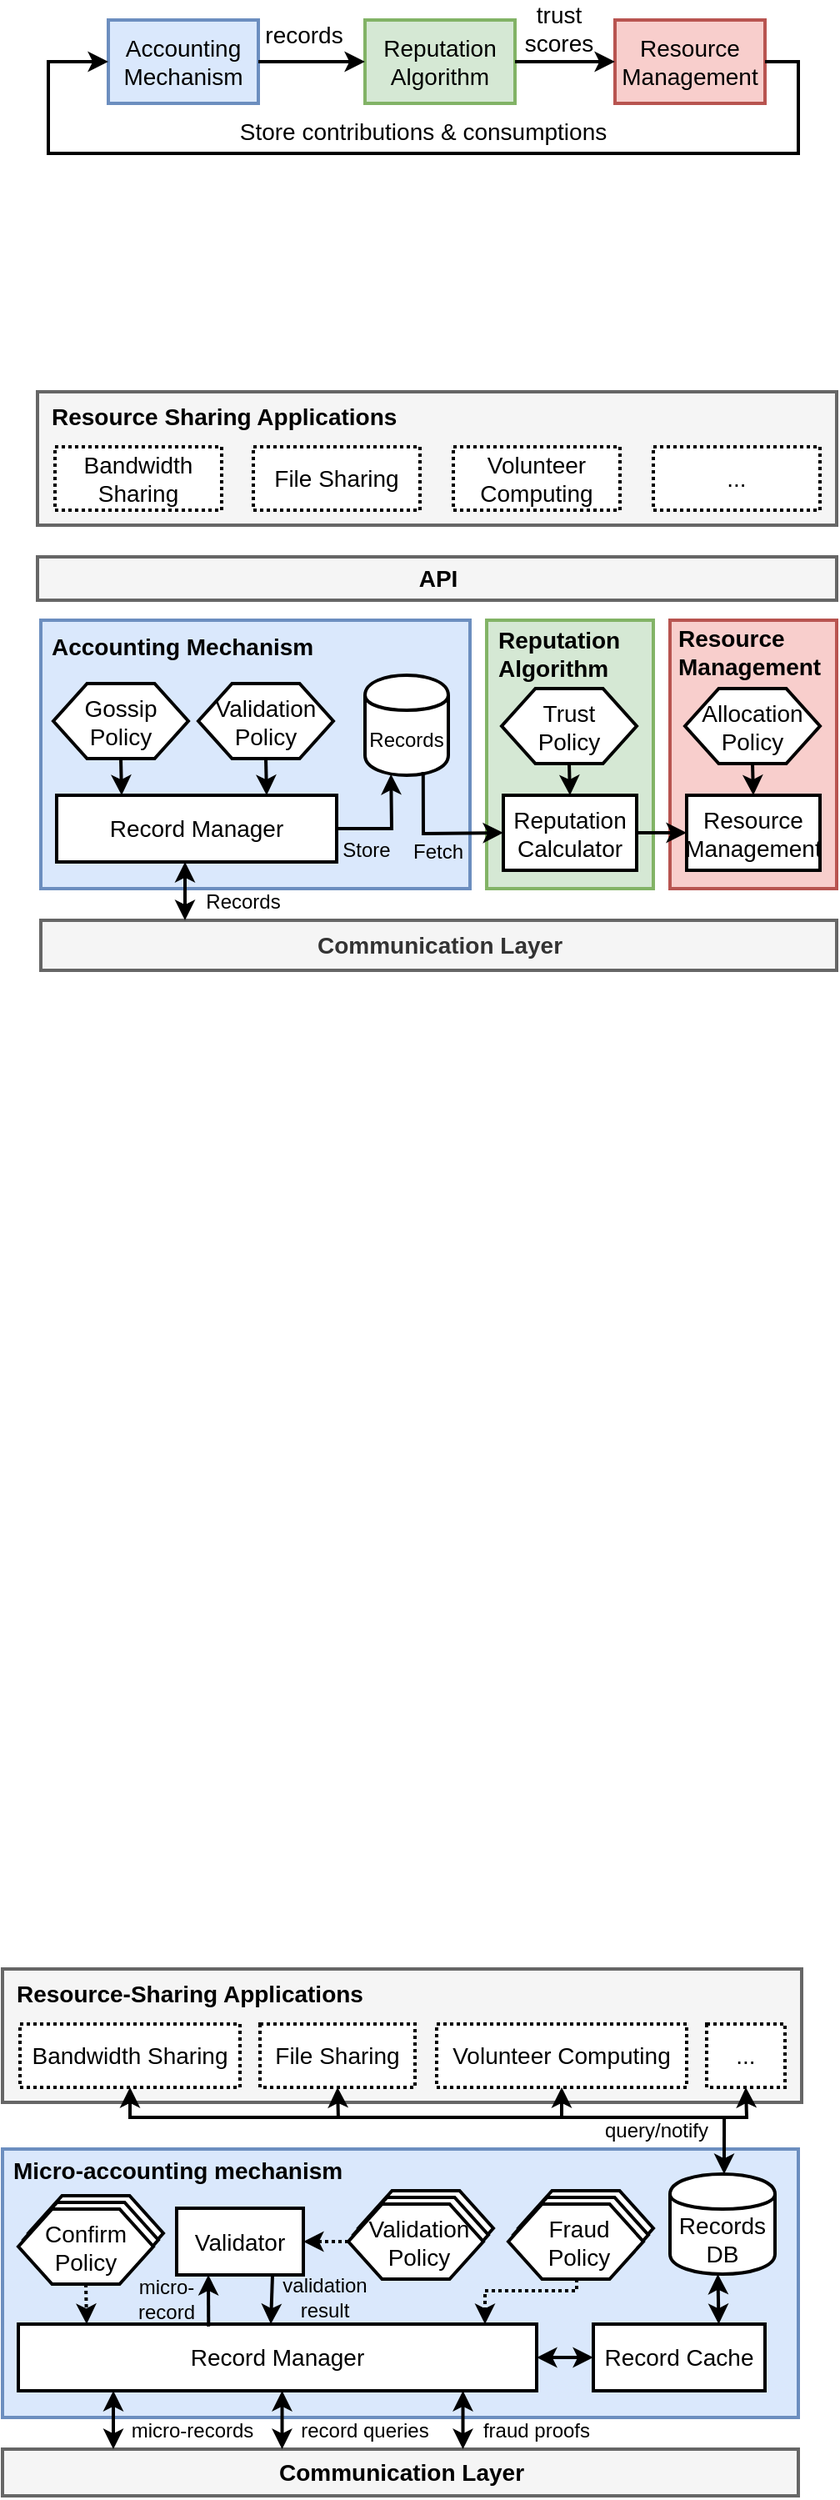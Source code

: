 <mxfile version="13.3.9" type="device"><diagram id="RrveOUEFvuONZCSii_6v" name="Page-1"><mxGraphModel dx="1082" dy="637" grid="1" gridSize="10" guides="1" tooltips="1" connect="1" arrows="1" fold="1" page="1" pageScale="1" pageWidth="827" pageHeight="1169" math="0" shadow="0"><root><mxCell id="0"/><mxCell id="1" parent="0"/><mxCell id="5gtxCK8txCuYHOEjwsfB-2" value="" style="rounded=0;whiteSpace=wrap;html=1;strokeColor=#6c8ebf;strokeWidth=2;fontSize=14;fillColor=#dae8fc;" parent="1" vertex="1"><mxGeometry x="59.5" y="1387" width="477.5" height="161" as="geometry"/></mxCell><mxCell id="aqNS3pGGL9lltH4Opqbt-17" value="" style="shape=hexagon;perimeter=hexagonPerimeter2;whiteSpace=wrap;html=1;strokeColor=#000000;strokeWidth=2;fontSize=14;spacingLeft=4;" vertex="1" parent="1"><mxGeometry x="369" y="1412" width="81" height="45" as="geometry"/></mxCell><mxCell id="aqNS3pGGL9lltH4Opqbt-16" value="" style="shape=hexagon;perimeter=hexagonPerimeter2;whiteSpace=wrap;html=1;strokeColor=#000000;strokeWidth=2;fontSize=14;spacingLeft=4;" vertex="1" parent="1"><mxGeometry x="366" y="1416" width="81" height="45" as="geometry"/></mxCell><mxCell id="aqNS3pGGL9lltH4Opqbt-15" value="Fraud&lt;br&gt;Policy" style="shape=hexagon;perimeter=hexagonPerimeter2;whiteSpace=wrap;html=1;strokeColor=#000000;strokeWidth=2;fontSize=14;spacingLeft=4;" vertex="1" parent="1"><mxGeometry x="363" y="1420" width="81" height="45" as="geometry"/></mxCell><mxCell id="aqNS3pGGL9lltH4Opqbt-14" value="" style="shape=hexagon;perimeter=hexagonPerimeter2;whiteSpace=wrap;html=1;strokeColor=#000000;strokeWidth=2;fontSize=14;spacingLeft=4;" vertex="1" parent="1"><mxGeometry x="273" y="1412" width="81" height="45" as="geometry"/></mxCell><mxCell id="aqNS3pGGL9lltH4Opqbt-13" value="" style="shape=hexagon;perimeter=hexagonPerimeter2;whiteSpace=wrap;html=1;strokeColor=#000000;strokeWidth=2;fontSize=14;spacingLeft=4;" vertex="1" parent="1"><mxGeometry x="270" y="1416" width="81" height="45" as="geometry"/></mxCell><mxCell id="aqNS3pGGL9lltH4Opqbt-2" value="Confirm&lt;br&gt;Policy" style="shape=hexagon;perimeter=hexagonPerimeter2;whiteSpace=wrap;html=1;strokeColor=#000000;strokeWidth=2;fontSize=14;" vertex="1" parent="1"><mxGeometry x="75" y="1415" width="81" height="45" as="geometry"/></mxCell><mxCell id="aqNS3pGGL9lltH4Opqbt-1" value="Confirm&lt;br&gt;Policy" style="shape=hexagon;perimeter=hexagonPerimeter2;whiteSpace=wrap;html=1;strokeColor=#000000;strokeWidth=2;fontSize=14;" vertex="1" parent="1"><mxGeometry x="72" y="1419" width="81" height="45" as="geometry"/></mxCell><mxCell id="4bs_nFJfz5tMaudnfCWF-39" value="" style="rounded=0;whiteSpace=wrap;html=1;strokeColor=#82b366;strokeWidth=2;fontSize=12;fillColor=#d5e8d4;" parent="1" vertex="1"><mxGeometry x="350" y="470" width="100" height="161" as="geometry"/></mxCell><mxCell id="4bs_nFJfz5tMaudnfCWF-37" value="" style="rounded=0;whiteSpace=wrap;html=1;strokeColor=#6c8ebf;strokeWidth=2;fontSize=14;fillColor=#dae8fc;" parent="1" vertex="1"><mxGeometry x="82.5" y="470" width="257.5" height="161" as="geometry"/></mxCell><mxCell id="4bs_nFJfz5tMaudnfCWF-1" value="Accounting&lt;br style=&quot;font-size: 14px;&quot;&gt;Mechanism" style="rounded=0;whiteSpace=wrap;html=1;fillColor=#dae8fc;strokeColor=#6c8ebf;fontSize=14;strokeWidth=2;" parent="1" vertex="1"><mxGeometry x="123" y="110" width="90" height="50" as="geometry"/></mxCell><mxCell id="4bs_nFJfz5tMaudnfCWF-2" value="Reputation&lt;br&gt;Algorithm" style="rounded=0;whiteSpace=wrap;html=1;fillColor=#d5e8d4;strokeColor=#82b366;fontSize=14;strokeWidth=2;" parent="1" vertex="1"><mxGeometry x="277" y="110" width="90" height="50" as="geometry"/></mxCell><mxCell id="4bs_nFJfz5tMaudnfCWF-3" value="Resource&lt;br&gt;Management" style="rounded=0;whiteSpace=wrap;html=1;fillColor=#f8cecc;strokeColor=#b85450;fontSize=14;strokeWidth=2;" parent="1" vertex="1"><mxGeometry x="427" y="110" width="90" height="50" as="geometry"/></mxCell><mxCell id="4bs_nFJfz5tMaudnfCWF-4" value="" style="endArrow=classic;html=1;fontSize=14;strokeWidth=2;exitX=1;exitY=0.5;exitDx=0;exitDy=0;entryX=0;entryY=0.5;entryDx=0;entryDy=0;" parent="1" source="4bs_nFJfz5tMaudnfCWF-1" target="4bs_nFJfz5tMaudnfCWF-2" edge="1"><mxGeometry width="50" height="50" relative="1" as="geometry"><mxPoint x="277" y="230" as="sourcePoint"/><mxPoint x="327" y="180" as="targetPoint"/></mxGeometry></mxCell><mxCell id="4bs_nFJfz5tMaudnfCWF-7" value="records" style="edgeLabel;html=1;align=center;verticalAlign=middle;resizable=0;points=[];fontSize=14;" parent="4bs_nFJfz5tMaudnfCWF-4" vertex="1" connectable="0"><mxGeometry x="-0.122" y="1" relative="1" as="geometry"><mxPoint x="-1" y="-15" as="offset"/></mxGeometry></mxCell><mxCell id="4bs_nFJfz5tMaudnfCWF-5" value="" style="endArrow=classic;html=1;strokeWidth=2;fontSize=14;exitX=1;exitY=0.5;exitDx=0;exitDy=0;entryX=0;entryY=0.5;entryDx=0;entryDy=0;" parent="1" source="4bs_nFJfz5tMaudnfCWF-2" target="4bs_nFJfz5tMaudnfCWF-3" edge="1"><mxGeometry width="50" height="50" relative="1" as="geometry"><mxPoint x="437" y="200" as="sourcePoint"/><mxPoint x="487" y="150" as="targetPoint"/></mxGeometry></mxCell><mxCell id="4bs_nFJfz5tMaudnfCWF-8" value="trust&lt;br&gt;scores" style="edgeLabel;html=1;align=center;verticalAlign=middle;resizable=0;points=[];fontSize=14;" parent="4bs_nFJfz5tMaudnfCWF-5" vertex="1" connectable="0"><mxGeometry x="-0.122" relative="1" as="geometry"><mxPoint x="-1.17" y="-20" as="offset"/></mxGeometry></mxCell><mxCell id="4bs_nFJfz5tMaudnfCWF-6" value="" style="endArrow=classic;html=1;strokeWidth=2;fontSize=14;exitX=1;exitY=0.5;exitDx=0;exitDy=0;rounded=0;entryX=0;entryY=0.5;entryDx=0;entryDy=0;" parent="1" source="4bs_nFJfz5tMaudnfCWF-3" target="4bs_nFJfz5tMaudnfCWF-1" edge="1"><mxGeometry width="50" height="50" relative="1" as="geometry"><mxPoint x="557" y="140" as="sourcePoint"/><mxPoint x="87" y="110" as="targetPoint"/><Array as="points"><mxPoint x="537" y="135"/><mxPoint x="537" y="190"/><mxPoint x="87" y="190"/><mxPoint x="87" y="135"/></Array></mxGeometry></mxCell><mxCell id="4bs_nFJfz5tMaudnfCWF-10" value="Store contributions &amp;amp; consumptions" style="text;html=1;strokeColor=none;fillColor=none;align=center;verticalAlign=middle;whiteSpace=wrap;rounded=0;fontSize=14;" parent="1" vertex="1"><mxGeometry x="87" y="167" width="450" height="20" as="geometry"/></mxCell><mxCell id="4bs_nFJfz5tMaudnfCWF-19" value="Records" style="shape=cylinder;whiteSpace=wrap;html=1;boundedLbl=1;backgroundOutline=1;strokeColor=#000000;strokeWidth=2;fontSize=12;" parent="1" vertex="1"><mxGeometry x="277" y="503" width="50" height="60" as="geometry"/></mxCell><mxCell id="4bs_nFJfz5tMaudnfCWF-20" value="Reputation&lt;br style=&quot;font-size: 14px;&quot;&gt;Calculator" style="rounded=0;whiteSpace=wrap;html=1;fontSize=14;strokeWidth=2;" parent="1" vertex="1"><mxGeometry x="360" y="575" width="80" height="45" as="geometry"/></mxCell><mxCell id="4bs_nFJfz5tMaudnfCWF-27" value="Record&amp;nbsp;Manager" style="rounded=0;whiteSpace=wrap;html=1;fontSize=14;strokeWidth=2;" parent="1" vertex="1"><mxGeometry x="92" y="575" width="168" height="40" as="geometry"/></mxCell><mxCell id="4bs_nFJfz5tMaudnfCWF-29" value="" style="rounded=0;whiteSpace=wrap;html=1;strokeColor=#666666;strokeWidth=2;fontSize=14;fillColor=#f5f5f5;fontColor=#333333;" parent="1" vertex="1"><mxGeometry x="80.5" y="333" width="479.5" height="80" as="geometry"/></mxCell><mxCell id="4bs_nFJfz5tMaudnfCWF-30" value="Resource Sharing Applications" style="text;html=1;strokeColor=none;fillColor=none;align=left;verticalAlign=middle;whiteSpace=wrap;rounded=0;fontSize=14;fontStyle=1" parent="1" vertex="1"><mxGeometry x="87" y="338" width="306" height="20" as="geometry"/></mxCell><mxCell id="4bs_nFJfz5tMaudnfCWF-31" value="Bandwidth&lt;br style=&quot;font-size: 14px;&quot;&gt;Sharing" style="rounded=0;whiteSpace=wrap;html=1;strokeWidth=2;fontSize=14;align=center;dashed=1;dashPattern=1 1;" parent="1" vertex="1"><mxGeometry x="91" y="366" width="100" height="38" as="geometry"/></mxCell><mxCell id="4bs_nFJfz5tMaudnfCWF-33" value="Volunteer&lt;br style=&quot;font-size: 14px;&quot;&gt;Computing" style="rounded=0;whiteSpace=wrap;html=1;strokeColor=#000000;strokeWidth=2;fontSize=14;align=center;dashed=1;dashPattern=1 1;" parent="1" vertex="1"><mxGeometry x="330" y="366" width="100" height="38" as="geometry"/></mxCell><mxCell id="4bs_nFJfz5tMaudnfCWF-34" value="Gossip&lt;br style=&quot;font-size: 14px;&quot;&gt;Policy" style="shape=hexagon;perimeter=hexagonPerimeter2;whiteSpace=wrap;html=1;strokeColor=#000000;strokeWidth=2;fontSize=14;" parent="1" vertex="1"><mxGeometry x="90" y="508" width="81" height="45" as="geometry"/></mxCell><mxCell id="4bs_nFJfz5tMaudnfCWF-36" value="API" style="rounded=0;whiteSpace=wrap;html=1;strokeColor=#666666;strokeWidth=2;fontSize=14;fillColor=#f5f5f5;fontColor=#000000;fontStyle=1" parent="1" vertex="1"><mxGeometry x="80.5" y="432" width="479.5" height="26" as="geometry"/></mxCell><mxCell id="4bs_nFJfz5tMaudnfCWF-40" value="File&amp;nbsp;Sharing" style="rounded=0;whiteSpace=wrap;html=1;strokeWidth=2;fontSize=14;align=center;dashed=1;dashPattern=1 1;" parent="1" vertex="1"><mxGeometry x="210" y="366" width="100" height="38" as="geometry"/></mxCell><mxCell id="4bs_nFJfz5tMaudnfCWF-41" value="..." style="rounded=0;whiteSpace=wrap;html=1;strokeColor=#000000;strokeWidth=2;fontSize=14;align=center;dashed=1;dashPattern=1 1;" parent="1" vertex="1"><mxGeometry x="450" y="366" width="100" height="38" as="geometry"/></mxCell><mxCell id="4bs_nFJfz5tMaudnfCWF-42" value="Communication Layer" style="rounded=0;whiteSpace=wrap;html=1;strokeColor=#666666;strokeWidth=2;fontSize=14;fillColor=#f5f5f5;fontColor=#333333;fontStyle=1" parent="1" vertex="1"><mxGeometry x="82.5" y="650" width="477.5" height="30" as="geometry"/></mxCell><mxCell id="4bs_nFJfz5tMaudnfCWF-43" value="Validation&lt;br&gt;Policy" style="shape=hexagon;perimeter=hexagonPerimeter2;whiteSpace=wrap;html=1;strokeColor=#000000;strokeWidth=2;fontSize=14;" parent="1" vertex="1"><mxGeometry x="177" y="508" width="81" height="45" as="geometry"/></mxCell><mxCell id="4bs_nFJfz5tMaudnfCWF-44" value="Trust&lt;br&gt;Policy" style="shape=hexagon;perimeter=hexagonPerimeter2;whiteSpace=wrap;html=1;strokeColor=#000000;strokeWidth=2;fontSize=14;" parent="1" vertex="1"><mxGeometry x="359" y="511" width="81" height="45" as="geometry"/></mxCell><mxCell id="4bs_nFJfz5tMaudnfCWF-45" value="" style="endArrow=classic;html=1;strokeWidth=2;fontSize=12;entryX=0.5;entryY=1;entryDx=0;entryDy=0;startArrow=classic;startFill=1;" parent="1" edge="1"><mxGeometry width="50" height="50" relative="1" as="geometry"><mxPoint x="169" y="650" as="sourcePoint"/><mxPoint x="169" y="615" as="targetPoint"/></mxGeometry></mxCell><mxCell id="4bs_nFJfz5tMaudnfCWF-46" value="" style="rounded=0;whiteSpace=wrap;html=1;strokeColor=#b85450;strokeWidth=2;fontSize=12;fillColor=#f8cecc;" parent="1" vertex="1"><mxGeometry x="460" y="470" width="100" height="161" as="geometry"/></mxCell><mxCell id="4bs_nFJfz5tMaudnfCWF-47" value="Allocation&lt;br&gt;Policy" style="shape=hexagon;perimeter=hexagonPerimeter2;whiteSpace=wrap;html=1;strokeColor=#000000;strokeWidth=2;fontSize=14;" parent="1" vertex="1"><mxGeometry x="469" y="511" width="81" height="45" as="geometry"/></mxCell><mxCell id="4bs_nFJfz5tMaudnfCWF-48" value="Resource&lt;br&gt;Management" style="rounded=0;whiteSpace=wrap;html=1;fontSize=14;strokeWidth=2;" parent="1" vertex="1"><mxGeometry x="470" y="575" width="80" height="45" as="geometry"/></mxCell><mxCell id="4bs_nFJfz5tMaudnfCWF-50" value="Accounting Mechanism" style="text;html=1;strokeColor=none;fillColor=none;align=left;verticalAlign=middle;whiteSpace=wrap;rounded=0;fontSize=14;fontStyle=1" parent="1" vertex="1"><mxGeometry x="87" y="476" width="163" height="20" as="geometry"/></mxCell><mxCell id="4bs_nFJfz5tMaudnfCWF-51" value="" style="endArrow=classic;html=1;strokeWidth=2;fontSize=12;fontColor=#000000;exitX=1;exitY=0.5;exitDx=0;exitDy=0;entryX=0.312;entryY=0.99;entryDx=0;entryDy=0;entryPerimeter=0;rounded=0;" parent="1" source="4bs_nFJfz5tMaudnfCWF-27" target="4bs_nFJfz5tMaudnfCWF-19" edge="1"><mxGeometry width="50" height="50" relative="1" as="geometry"><mxPoint x="250" y="740" as="sourcePoint"/><mxPoint x="300" y="690" as="targetPoint"/><Array as="points"><mxPoint x="293" y="595"/></Array></mxGeometry></mxCell><mxCell id="4bs_nFJfz5tMaudnfCWF-52" value="" style="endArrow=classic;html=1;strokeWidth=2;fontSize=12;fontColor=#000000;exitX=0.698;exitY=0.967;exitDx=0;exitDy=0;exitPerimeter=0;entryX=0;entryY=0.5;entryDx=0;entryDy=0;rounded=0;" parent="1" source="4bs_nFJfz5tMaudnfCWF-19" target="4bs_nFJfz5tMaudnfCWF-20" edge="1"><mxGeometry width="50" height="50" relative="1" as="geometry"><mxPoint x="330" y="750" as="sourcePoint"/><mxPoint x="380" y="700" as="targetPoint"/><Array as="points"><mxPoint x="312" y="598"/></Array></mxGeometry></mxCell><mxCell id="4bs_nFJfz5tMaudnfCWF-53" value="" style="endArrow=classic;html=1;strokeWidth=2;fontSize=12;fontColor=#000000;exitX=0.5;exitY=1;exitDx=0;exitDy=0;entryX=0.25;entryY=0;entryDx=0;entryDy=0;" parent="1" source="4bs_nFJfz5tMaudnfCWF-34" edge="1"><mxGeometry width="50" height="50" relative="1" as="geometry"><mxPoint x="107" y="750" as="sourcePoint"/><mxPoint x="131" y="575" as="targetPoint"/></mxGeometry></mxCell><mxCell id="4bs_nFJfz5tMaudnfCWF-54" value="" style="endArrow=classic;html=1;strokeWidth=2;fontSize=12;fontColor=#000000;exitX=0.5;exitY=1;exitDx=0;exitDy=0;entryX=0.75;entryY=0;entryDx=0;entryDy=0;" parent="1" source="4bs_nFJfz5tMaudnfCWF-43" target="4bs_nFJfz5tMaudnfCWF-27" edge="1"><mxGeometry width="50" height="50" relative="1" as="geometry"><mxPoint x="220" y="750" as="sourcePoint"/><mxPoint x="270" y="700" as="targetPoint"/></mxGeometry></mxCell><mxCell id="4bs_nFJfz5tMaudnfCWF-55" value="" style="endArrow=classic;html=1;strokeWidth=2;fontSize=12;fontColor=#000000;exitX=0.5;exitY=1;exitDx=0;exitDy=0;entryX=0.5;entryY=0;entryDx=0;entryDy=0;" parent="1" source="4bs_nFJfz5tMaudnfCWF-44" target="4bs_nFJfz5tMaudnfCWF-20" edge="1"><mxGeometry width="50" height="50" relative="1" as="geometry"><mxPoint x="410" y="750" as="sourcePoint"/><mxPoint x="460" y="700" as="targetPoint"/></mxGeometry></mxCell><mxCell id="4bs_nFJfz5tMaudnfCWF-56" value="" style="endArrow=classic;html=1;strokeWidth=2;fontSize=12;fontColor=#000000;exitX=0.5;exitY=1;exitDx=0;exitDy=0;entryX=0.5;entryY=0;entryDx=0;entryDy=0;" parent="1" source="4bs_nFJfz5tMaudnfCWF-47" target="4bs_nFJfz5tMaudnfCWF-48" edge="1"><mxGeometry width="50" height="50" relative="1" as="geometry"><mxPoint x="620" y="600" as="sourcePoint"/><mxPoint x="670" y="550" as="targetPoint"/></mxGeometry></mxCell><mxCell id="4bs_nFJfz5tMaudnfCWF-57" value="Reputation&lt;br&gt;Algorithm" style="text;html=1;strokeColor=none;fillColor=none;align=left;verticalAlign=middle;whiteSpace=wrap;rounded=0;fontSize=14;fontStyle=1" parent="1" vertex="1"><mxGeometry x="355" y="472" width="80" height="35" as="geometry"/></mxCell><mxCell id="4bs_nFJfz5tMaudnfCWF-58" value="Resource&lt;br&gt;Management" style="text;html=1;strokeColor=none;fillColor=none;align=left;verticalAlign=middle;whiteSpace=wrap;rounded=0;fontSize=14;fontStyle=1" parent="1" vertex="1"><mxGeometry x="463" y="472" width="80" height="33" as="geometry"/></mxCell><mxCell id="4bs_nFJfz5tMaudnfCWF-60" value="" style="endArrow=classic;html=1;strokeWidth=2;fontSize=12;fontColor=#000000;exitX=1;exitY=0.5;exitDx=0;exitDy=0;entryX=0;entryY=0.5;entryDx=0;entryDy=0;" parent="1" source="4bs_nFJfz5tMaudnfCWF-20" target="4bs_nFJfz5tMaudnfCWF-48" edge="1"><mxGeometry width="50" height="50" relative="1" as="geometry"><mxPoint x="600" y="630" as="sourcePoint"/><mxPoint x="650" y="580" as="targetPoint"/></mxGeometry></mxCell><mxCell id="4bs_nFJfz5tMaudnfCWF-61" value="Records" style="text;html=1;strokeColor=none;fillColor=none;align=center;verticalAlign=middle;whiteSpace=wrap;rounded=0;dashed=1;dashPattern=1 1;fontSize=12;fontColor=#000000;" parent="1" vertex="1"><mxGeometry x="184" y="629" width="40" height="20" as="geometry"/></mxCell><mxCell id="4bs_nFJfz5tMaudnfCWF-62" value="Store" style="text;html=1;strokeColor=none;fillColor=none;align=center;verticalAlign=middle;whiteSpace=wrap;rounded=0;dashed=1;dashPattern=1 1;fontSize=12;fontColor=#000000;" parent="1" vertex="1"><mxGeometry x="258" y="598" width="40" height="20" as="geometry"/></mxCell><mxCell id="4bs_nFJfz5tMaudnfCWF-63" value="Fetch" style="text;html=1;strokeColor=none;fillColor=none;align=center;verticalAlign=middle;whiteSpace=wrap;rounded=0;dashed=1;dashPattern=1 1;fontSize=12;fontColor=#000000;" parent="1" vertex="1"><mxGeometry x="301" y="599" width="40" height="20" as="geometry"/></mxCell><mxCell id="5gtxCK8txCuYHOEjwsfB-3" value="Records&lt;br&gt;DB" style="shape=cylinder;whiteSpace=wrap;html=1;boundedLbl=1;backgroundOutline=1;strokeWidth=2;fontSize=14;" parent="1" vertex="1"><mxGeometry x="460" y="1402" width="63" height="60" as="geometry"/></mxCell><mxCell id="5gtxCK8txCuYHOEjwsfB-5" value="Record&amp;nbsp;Manager" style="rounded=0;whiteSpace=wrap;html=1;fontSize=14;strokeWidth=2;" parent="1" vertex="1"><mxGeometry x="69" y="1492" width="311" height="40" as="geometry"/></mxCell><mxCell id="5gtxCK8txCuYHOEjwsfB-6" value="" style="rounded=0;whiteSpace=wrap;html=1;strokeColor=#666666;strokeWidth=2;fontSize=14;fillColor=#f5f5f5;fontColor=#333333;" parent="1" vertex="1"><mxGeometry x="59.5" y="1279" width="479.5" height="80" as="geometry"/></mxCell><mxCell id="5gtxCK8txCuYHOEjwsfB-7" value="Resource-Sharing Applications" style="text;html=1;strokeColor=none;fillColor=none;align=left;verticalAlign=middle;whiteSpace=wrap;rounded=0;fontSize=14;fontStyle=1" parent="1" vertex="1"><mxGeometry x="66" y="1284" width="306" height="20" as="geometry"/></mxCell><mxCell id="5gtxCK8txCuYHOEjwsfB-8" value="Bandwidth&amp;nbsp;Sharing" style="rounded=0;whiteSpace=wrap;html=1;strokeWidth=2;fontSize=14;align=center;dashed=1;dashPattern=1 1;" parent="1" vertex="1"><mxGeometry x="70" y="1312" width="132" height="38" as="geometry"/></mxCell><mxCell id="5gtxCK8txCuYHOEjwsfB-9" value="Volunteer&amp;nbsp;Computing" style="rounded=0;whiteSpace=wrap;html=1;strokeColor=#000000;strokeWidth=2;fontSize=14;align=center;dashed=1;dashPattern=1 1;" parent="1" vertex="1"><mxGeometry x="320" y="1312" width="150" height="38" as="geometry"/></mxCell><mxCell id="5gtxCK8txCuYHOEjwsfB-12" value="File&amp;nbsp;Sharing" style="rounded=0;whiteSpace=wrap;html=1;strokeWidth=2;fontSize=14;align=center;dashed=1;dashPattern=1 1;" parent="1" vertex="1"><mxGeometry x="214" y="1312" width="93" height="38" as="geometry"/></mxCell><mxCell id="5gtxCK8txCuYHOEjwsfB-13" value="..." style="rounded=0;whiteSpace=wrap;html=1;strokeColor=#000000;strokeWidth=2;fontSize=14;align=center;dashed=1;dashPattern=1 1;" parent="1" vertex="1"><mxGeometry x="482" y="1312" width="47" height="38" as="geometry"/></mxCell><mxCell id="5gtxCK8txCuYHOEjwsfB-14" value="Communication Layer" style="rounded=0;whiteSpace=wrap;html=1;strokeColor=#666666;strokeWidth=2;fontSize=14;fillColor=#f5f5f5;fontColor=#000000;fontStyle=1" parent="1" vertex="1"><mxGeometry x="59.5" y="1567" width="477.5" height="28" as="geometry"/></mxCell><mxCell id="5gtxCK8txCuYHOEjwsfB-15" value="Validation&lt;br&gt;Policy" style="shape=hexagon;perimeter=hexagonPerimeter2;whiteSpace=wrap;html=1;strokeColor=#000000;strokeWidth=2;fontSize=14;spacingLeft=4;" parent="1" vertex="1"><mxGeometry x="267" y="1420" width="81" height="45" as="geometry"/></mxCell><mxCell id="5gtxCK8txCuYHOEjwsfB-17" value="" style="endArrow=classic;html=1;strokeWidth=2;fontSize=12;entryX=0.5;entryY=1;entryDx=0;entryDy=0;startArrow=classic;startFill=1;" parent="1" edge="1"><mxGeometry width="50" height="50" relative="1" as="geometry"><mxPoint x="126" y="1567" as="sourcePoint"/><mxPoint x="126" y="1532" as="targetPoint"/></mxGeometry></mxCell><mxCell id="5gtxCK8txCuYHOEjwsfB-21" value="Micro-accounting mechanism" style="text;html=1;strokeColor=none;fillColor=none;align=left;verticalAlign=middle;whiteSpace=wrap;rounded=0;fontSize=14;fontStyle=1" parent="1" vertex="1"><mxGeometry x="64" y="1390" width="216" height="20" as="geometry"/></mxCell><mxCell id="5gtxCK8txCuYHOEjwsfB-31" value="micro-records" style="text;html=1;strokeColor=none;fillColor=none;align=center;verticalAlign=middle;whiteSpace=wrap;rounded=0;dashed=1;dashPattern=1 1;fontSize=12;fontColor=#000000;" parent="1" vertex="1"><mxGeometry x="134" y="1546" width="79" height="20" as="geometry"/></mxCell><mxCell id="5gtxCK8txCuYHOEjwsfB-37" value="Record Cache" style="rounded=0;whiteSpace=wrap;html=1;fontSize=14;strokeWidth=2;" parent="1" vertex="1"><mxGeometry x="414" y="1492" width="103" height="40" as="geometry"/></mxCell><mxCell id="5gtxCK8txCuYHOEjwsfB-39" value="Validator" style="rounded=0;whiteSpace=wrap;html=1;fontSize=14;strokeWidth=2;" parent="1" vertex="1"><mxGeometry x="164" y="1422.5" width="76" height="40" as="geometry"/></mxCell><mxCell id="5gtxCK8txCuYHOEjwsfB-40" value="Confirm&lt;br&gt;Policy" style="shape=hexagon;perimeter=hexagonPerimeter2;whiteSpace=wrap;html=1;strokeColor=#000000;strokeWidth=2;fontSize=14;" parent="1" vertex="1"><mxGeometry x="69" y="1423" width="81" height="45" as="geometry"/></mxCell><mxCell id="5gtxCK8txCuYHOEjwsfB-41" value="" style="endArrow=classic;html=1;dashed=1;dashPattern=1 1;exitX=0.5;exitY=1;exitDx=0;exitDy=0;strokeWidth=2;" parent="1" source="5gtxCK8txCuYHOEjwsfB-40" edge="1"><mxGeometry width="50" height="50" relative="1" as="geometry"><mxPoint x="110" y="1692" as="sourcePoint"/><mxPoint x="110" y="1492" as="targetPoint"/></mxGeometry></mxCell><mxCell id="5gtxCK8txCuYHOEjwsfB-42" value="" style="endArrow=classic;html=1;dashed=1;dashPattern=1 1;strokeWidth=2;exitX=0;exitY=0.5;exitDx=0;exitDy=0;entryX=1;entryY=0.5;entryDx=0;entryDy=0;" parent="1" source="5gtxCK8txCuYHOEjwsfB-15" target="5gtxCK8txCuYHOEjwsfB-39" edge="1"><mxGeometry width="50" height="50" relative="1" as="geometry"><mxPoint x="90" y="1680" as="sourcePoint"/><mxPoint x="140" y="1630" as="targetPoint"/></mxGeometry></mxCell><mxCell id="5gtxCK8txCuYHOEjwsfB-43" value="" style="endArrow=classic;html=1;strokeWidth=2;entryX=0.25;entryY=1;entryDx=0;entryDy=0;exitX=0.367;exitY=0.036;exitDx=0;exitDy=0;exitPerimeter=0;" parent="1" source="5gtxCK8txCuYHOEjwsfB-5" target="5gtxCK8txCuYHOEjwsfB-39" edge="1"><mxGeometry width="50" height="50" relative="1" as="geometry"><mxPoint x="120" y="1680" as="sourcePoint"/><mxPoint x="170" y="1630" as="targetPoint"/></mxGeometry></mxCell><mxCell id="5gtxCK8txCuYHOEjwsfB-44" value="" style="endArrow=classic;html=1;strokeWidth=2;fontColor=#000000;exitX=0.5;exitY=1;exitDx=0;exitDy=0;entryX=0.5;entryY=0;entryDx=0;entryDy=0;" parent="1" edge="1"><mxGeometry width="50" height="50" relative="1" as="geometry"><mxPoint x="221.5" y="1462.5" as="sourcePoint"/><mxPoint x="220.5" y="1492" as="targetPoint"/></mxGeometry></mxCell><mxCell id="5gtxCK8txCuYHOEjwsfB-46" value="" style="endArrow=classic;startArrow=classic;html=1;strokeWidth=2;fontColor=#000000;entryX=0;entryY=0.5;entryDx=0;entryDy=0;exitX=1;exitY=0.5;exitDx=0;exitDy=0;" parent="1" source="5gtxCK8txCuYHOEjwsfB-5" target="5gtxCK8txCuYHOEjwsfB-37" edge="1"><mxGeometry width="50" height="50" relative="1" as="geometry"><mxPoint x="320" y="1670" as="sourcePoint"/><mxPoint x="370" y="1620" as="targetPoint"/></mxGeometry></mxCell><mxCell id="5gtxCK8txCuYHOEjwsfB-47" value="" style="endArrow=classic;startArrow=classic;html=1;strokeWidth=2;fontColor=#000000;exitX=0.75;exitY=0;exitDx=0;exitDy=0;entryX=0.456;entryY=0.999;entryDx=0;entryDy=0;entryPerimeter=0;" parent="1" target="5gtxCK8txCuYHOEjwsfB-3" edge="1"><mxGeometry width="50" height="50" relative="1" as="geometry"><mxPoint x="489.25" y="1492" as="sourcePoint"/><mxPoint x="490" y="1470" as="targetPoint"/></mxGeometry></mxCell><mxCell id="5gtxCK8txCuYHOEjwsfB-51" value="micro-record" style="text;html=1;strokeColor=none;fillColor=none;align=center;verticalAlign=middle;whiteSpace=wrap;rounded=0;dashed=1;dashPattern=1 1;fontSize=12;fontColor=#000000;" parent="1" vertex="1"><mxGeometry x="138" y="1465" width="40" height="24" as="geometry"/></mxCell><mxCell id="5gtxCK8txCuYHOEjwsfB-52" value="validation&lt;br&gt;result" style="text;html=1;strokeColor=none;fillColor=none;align=center;verticalAlign=middle;whiteSpace=wrap;rounded=0;dashed=1;dashPattern=1 1;fontSize=12;fontColor=#000000;" parent="1" vertex="1"><mxGeometry x="233" y="1466" width="40" height="20" as="geometry"/></mxCell><mxCell id="5gtxCK8txCuYHOEjwsfB-54" value="" style="endArrow=none;startArrow=classic;html=1;strokeWidth=2;fontSize=14;fontColor=#000000;exitX=0.5;exitY=0;exitDx=0;exitDy=0;entryX=0.901;entryY=0.985;entryDx=0;entryDy=0;entryPerimeter=0;endFill=0;" parent="1" edge="1"><mxGeometry width="50" height="50" relative="1" as="geometry"><mxPoint x="492.5" y="1402" as="sourcePoint"/><mxPoint x="492.529" y="1368.61" as="targetPoint"/></mxGeometry></mxCell><mxCell id="aqNS3pGGL9lltH4Opqbt-4" value="" style="endArrow=classic;html=1;strokeWidth=2;fontSize=12;entryX=0.5;entryY=1;entryDx=0;entryDy=0;startArrow=classic;startFill=1;" edge="1" parent="1"><mxGeometry width="50" height="50" relative="1" as="geometry"><mxPoint x="227.26" y="1567" as="sourcePoint"/><mxPoint x="227.26" y="1532" as="targetPoint"/></mxGeometry></mxCell><mxCell id="aqNS3pGGL9lltH4Opqbt-5" value="record queries" style="text;html=1;strokeColor=none;fillColor=none;align=center;verticalAlign=middle;whiteSpace=wrap;rounded=0;dashed=1;dashPattern=1 1;fontSize=12;fontColor=#000000;" vertex="1" parent="1"><mxGeometry x="234" y="1546" width="86" height="20" as="geometry"/></mxCell><mxCell id="aqNS3pGGL9lltH4Opqbt-7" value="" style="endArrow=classic;html=1;strokeWidth=2;fontSize=12;entryX=0.5;entryY=1;entryDx=0;entryDy=0;startArrow=classic;startFill=1;" edge="1" parent="1"><mxGeometry width="50" height="50" relative="1" as="geometry"><mxPoint x="335.76" y="1567" as="sourcePoint"/><mxPoint x="335.76" y="1532" as="targetPoint"/></mxGeometry></mxCell><mxCell id="aqNS3pGGL9lltH4Opqbt-9" value="fraud proofs" style="text;html=1;strokeColor=none;fillColor=none;align=center;verticalAlign=middle;whiteSpace=wrap;rounded=0;dashed=1;dashPattern=1 1;fontSize=12;fontColor=#000000;" vertex="1" parent="1"><mxGeometry x="342" y="1546" width="76" height="20" as="geometry"/></mxCell><mxCell id="aqNS3pGGL9lltH4Opqbt-18" value="" style="endArrow=classic;html=1;strokeWidth=2;exitX=0.5;exitY=1;exitDx=0;exitDy=0;rounded=0;entryX=0.9;entryY=0.017;entryDx=0;entryDy=0;entryPerimeter=0;dashed=1;dashPattern=1 1;" edge="1" parent="1"><mxGeometry width="50" height="50" relative="1" as="geometry"><mxPoint x="404" y="1465" as="sourcePoint"/><mxPoint x="349" y="1492" as="targetPoint"/><Array as="points"><mxPoint x="404" y="1472"/><mxPoint x="349" y="1472"/></Array></mxGeometry></mxCell><mxCell id="aqNS3pGGL9lltH4Opqbt-19" value="query/notify" style="text;html=1;strokeColor=none;fillColor=none;align=center;verticalAlign=middle;whiteSpace=wrap;rounded=0;dashed=1;dashPattern=1 1;fontSize=12;fontColor=#000000;" vertex="1" parent="1"><mxGeometry x="409" y="1366" width="86" height="20" as="geometry"/></mxCell><mxCell id="aqNS3pGGL9lltH4Opqbt-20" value="" style="endArrow=none;html=1;strokeWidth=2;" edge="1" parent="1"><mxGeometry width="50" height="50" relative="1" as="geometry"><mxPoint x="135" y="1368" as="sourcePoint"/><mxPoint x="507" y="1368" as="targetPoint"/></mxGeometry></mxCell><mxCell id="aqNS3pGGL9lltH4Opqbt-21" value="" style="endArrow=classic;html=1;strokeWidth=2;entryX=0.5;entryY=1;entryDx=0;entryDy=0;" edge="1" parent="1" target="5gtxCK8txCuYHOEjwsfB-8"><mxGeometry width="50" height="50" relative="1" as="geometry"><mxPoint x="136" y="1368" as="sourcePoint"/><mxPoint x="60" y="1388" as="targetPoint"/></mxGeometry></mxCell><mxCell id="aqNS3pGGL9lltH4Opqbt-22" value="" style="endArrow=classic;html=1;strokeWidth=2;entryX=0.5;entryY=1;entryDx=0;entryDy=0;" edge="1" parent="1" target="5gtxCK8txCuYHOEjwsfB-13"><mxGeometry width="50" height="50" relative="1" as="geometry"><mxPoint x="506" y="1368" as="sourcePoint"/><mxPoint x="560" y="1378" as="targetPoint"/></mxGeometry></mxCell><mxCell id="aqNS3pGGL9lltH4Opqbt-23" value="" style="endArrow=classic;html=1;strokeWidth=2;entryX=0.5;entryY=1;entryDx=0;entryDy=0;" edge="1" parent="1" target="5gtxCK8txCuYHOEjwsfB-12"><mxGeometry width="50" height="50" relative="1" as="geometry"><mxPoint x="261" y="1369" as="sourcePoint"/><mxPoint x="280" y="1370" as="targetPoint"/></mxGeometry></mxCell><mxCell id="aqNS3pGGL9lltH4Opqbt-24" value="" style="endArrow=classic;html=1;strokeWidth=2;entryX=0.5;entryY=1;entryDx=0;entryDy=0;" edge="1" parent="1" target="5gtxCK8txCuYHOEjwsfB-9"><mxGeometry width="50" height="50" relative="1" as="geometry"><mxPoint x="395" y="1368" as="sourcePoint"/><mxPoint x="590" y="1400" as="targetPoint"/></mxGeometry></mxCell></root></mxGraphModel></diagram></mxfile>